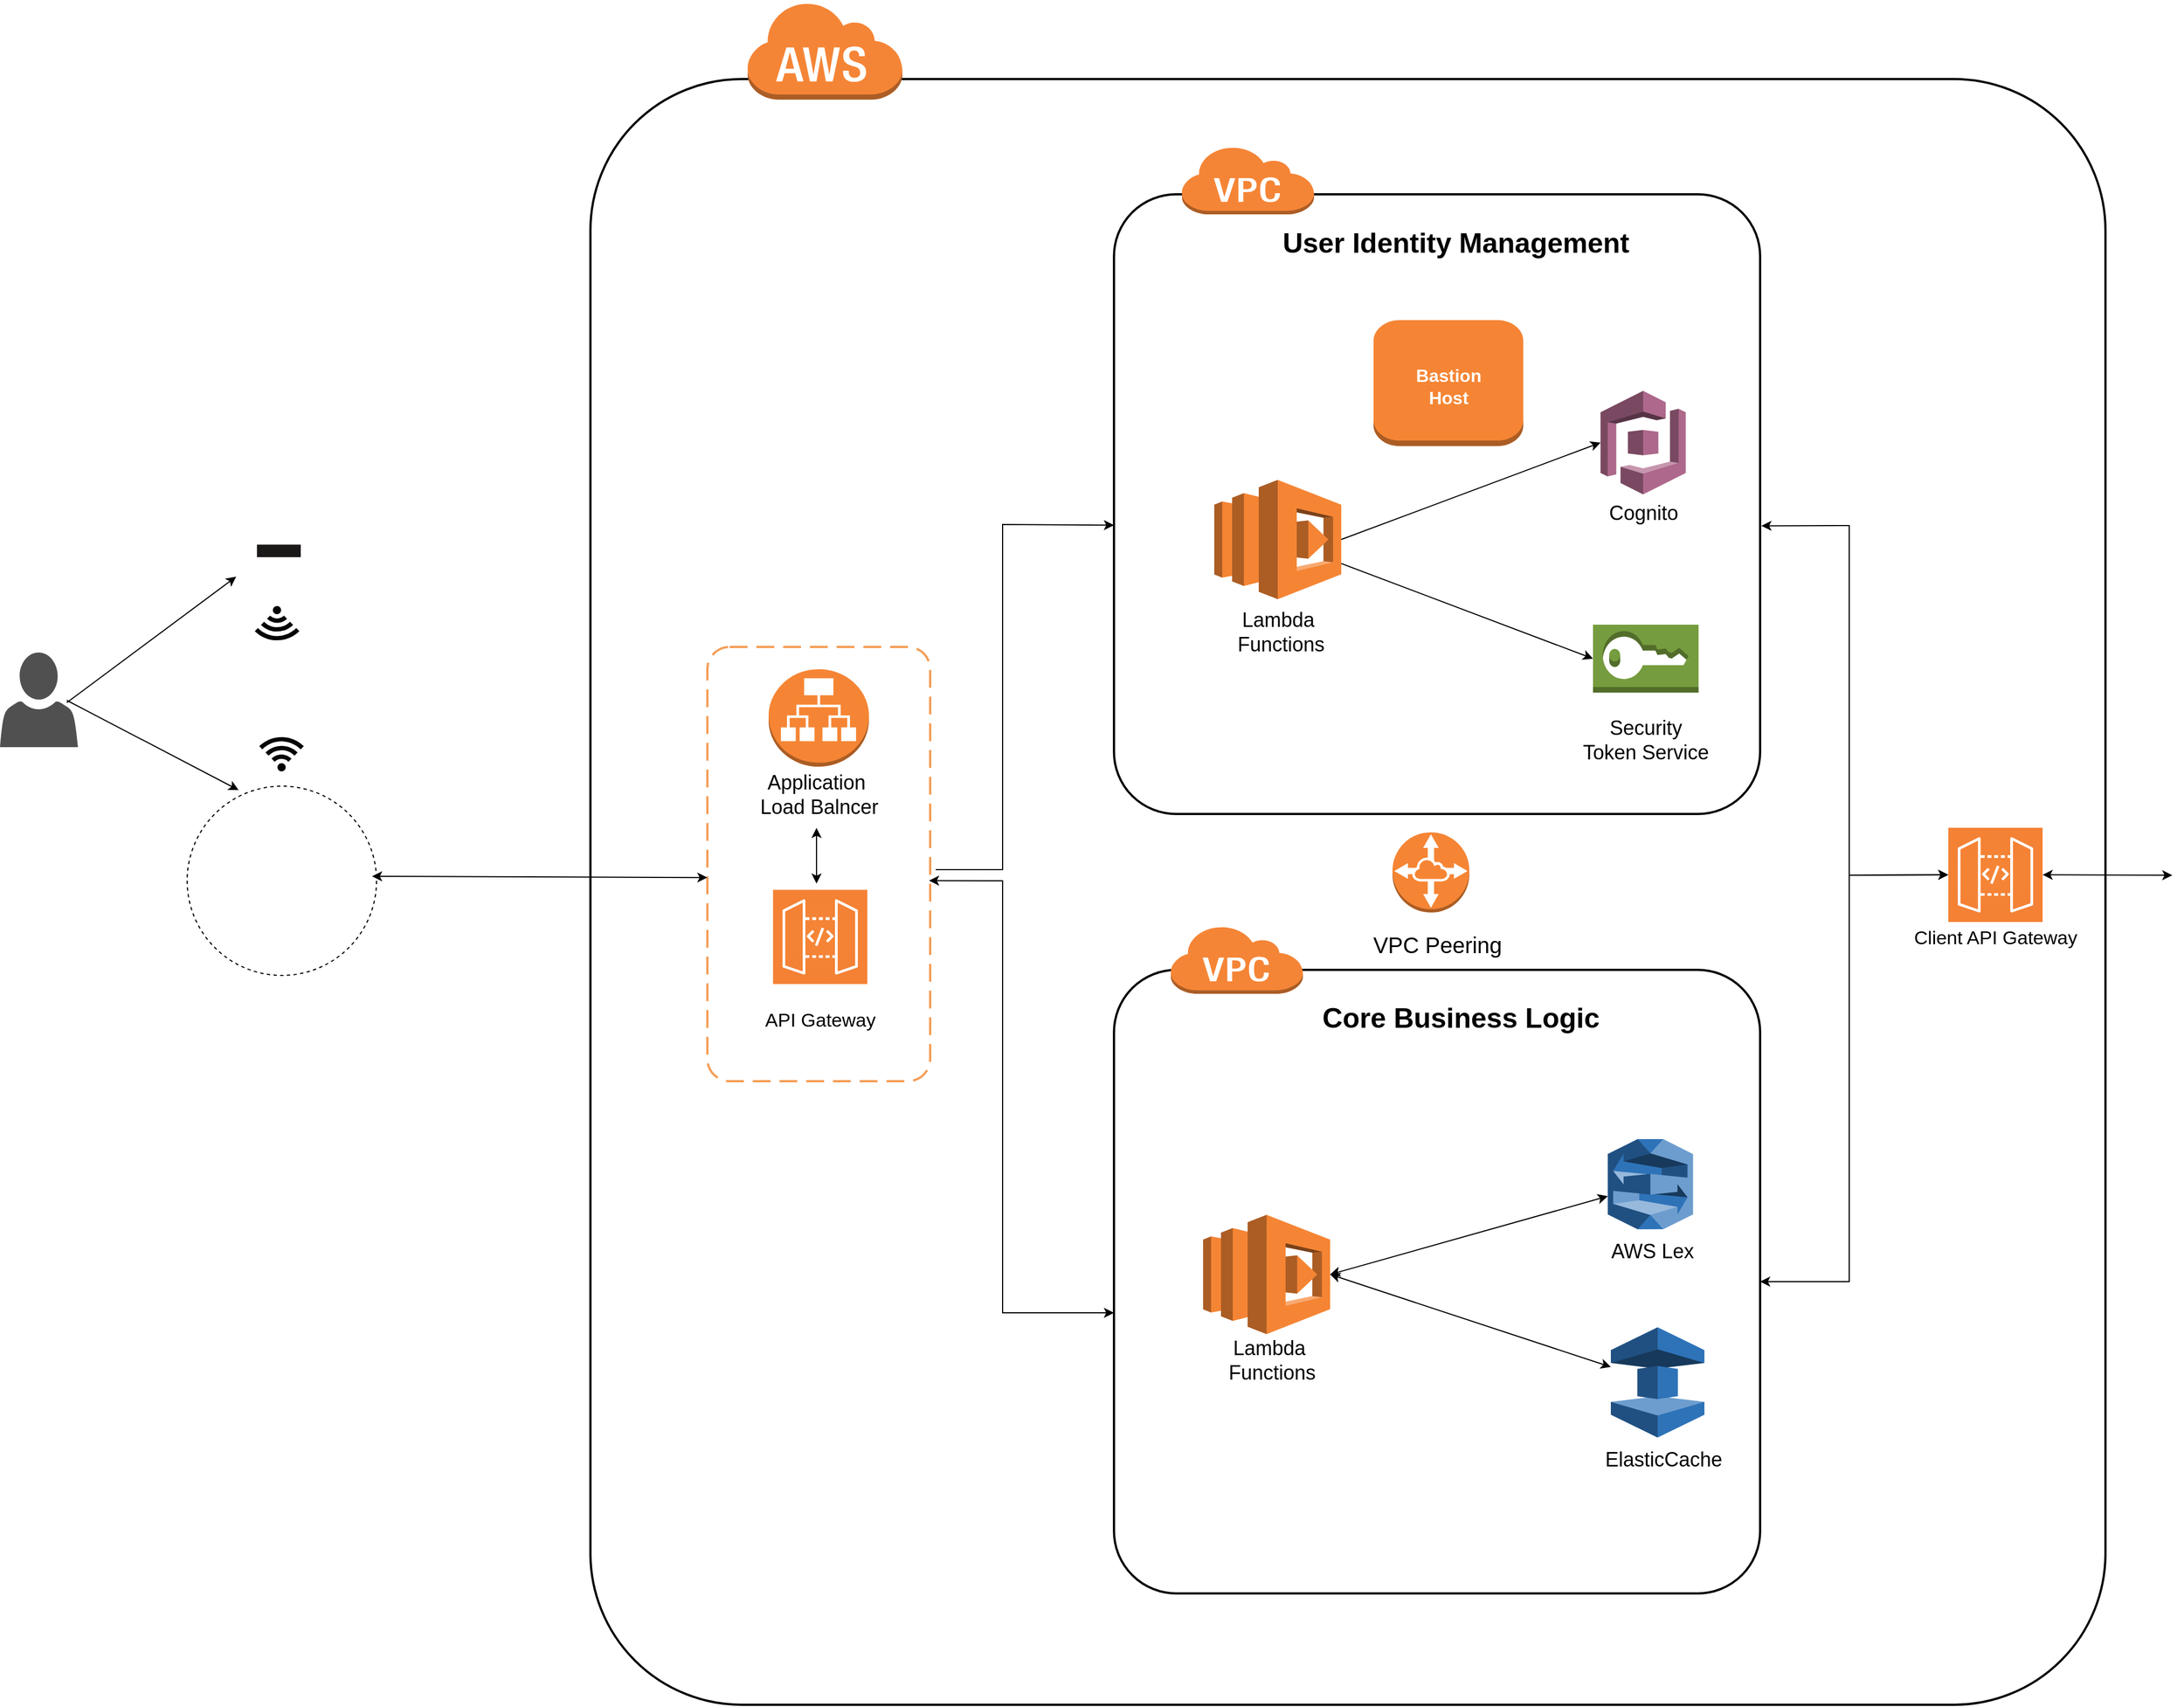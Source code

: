 <mxfile version="21.0.2" type="github">
  <diagram name="Page-1" id="oHGN7J-0XXW0CqSuOGDH">
    <mxGraphModel dx="4467" dy="3101" grid="1" gridSize="10" guides="1" tooltips="1" connect="1" arrows="1" fold="1" page="1" pageScale="1" pageWidth="827" pageHeight="1169" math="0" shadow="0">
      <root>
        <mxCell id="0" />
        <mxCell id="1" parent="0" />
        <mxCell id="KYSWxHfdA6B5Yg-FgnPo-35" value="" style="rounded=1;arcSize=10;dashed=0;fillColor=none;gradientColor=none;strokeWidth=2;fontColor=#ffffff;" vertex="1" parent="1">
          <mxGeometry x="470" y="-750" width="1360" height="1460" as="geometry" />
        </mxCell>
        <mxCell id="KYSWxHfdA6B5Yg-FgnPo-119" value="" style="group" vertex="1" connectable="0" parent="1">
          <mxGeometry x="940" y="-690" width="580" height="600" as="geometry" />
        </mxCell>
        <mxCell id="KYSWxHfdA6B5Yg-FgnPo-60" value="" style="rounded=1;arcSize=10;dashed=0;fillColor=none;gradientColor=none;strokeWidth=2;" vertex="1" parent="KYSWxHfdA6B5Yg-FgnPo-119">
          <mxGeometry y="43.481" width="580" height="556.519" as="geometry" />
        </mxCell>
        <mxCell id="KYSWxHfdA6B5Yg-FgnPo-67" value="&lt;font style=&quot;font-size: 25px;&quot;&gt;User Identity Management&amp;nbsp;&lt;/font&gt;" style="text;html=1;align=center;verticalAlign=middle;resizable=0;points=[];autosize=1;strokeColor=none;fillColor=none;rotation=0;fontStyle=1" vertex="1" parent="KYSWxHfdA6B5Yg-FgnPo-119">
          <mxGeometry x="140.0" y="65.996" width="340" height="40" as="geometry" />
        </mxCell>
        <mxCell id="KYSWxHfdA6B5Yg-FgnPo-93" value="" style="group" vertex="1" connectable="0" parent="KYSWxHfdA6B5Yg-FgnPo-119">
          <mxGeometry x="233" y="156.524" width="134.38" height="113.043" as="geometry" />
        </mxCell>
        <mxCell id="KYSWxHfdA6B5Yg-FgnPo-94" value="" style="group" vertex="1" connectable="0" parent="KYSWxHfdA6B5Yg-FgnPo-93">
          <mxGeometry width="134.38" height="113.043" as="geometry" />
        </mxCell>
        <mxCell id="KYSWxHfdA6B5Yg-FgnPo-91" value="rerrer" style="outlineConnect=0;dashed=0;verticalLabelPosition=bottom;verticalAlign=top;align=center;shape=mxgraph.aws3.instance;fillColor=#F58534;gradientColor=none;fontStyle=1;fontColor=none;noLabel=1;" vertex="1" parent="KYSWxHfdA6B5Yg-FgnPo-94">
          <mxGeometry width="134.38" height="113.043" as="geometry" />
        </mxCell>
        <mxCell id="KYSWxHfdA6B5Yg-FgnPo-92" value="Bastion&lt;br style=&quot;font-size: 16px;&quot;&gt;Host" style="text;html=1;align=center;verticalAlign=middle;resizable=0;points=[];autosize=1;strokeColor=none;fillColor=none;fontStyle=1;fontColor=#ffffff;fontSize=16;" vertex="1" parent="KYSWxHfdA6B5Yg-FgnPo-94">
          <mxGeometry x="27.19" y="34.782" width="80" height="50" as="geometry" />
        </mxCell>
        <mxCell id="KYSWxHfdA6B5Yg-FgnPo-61" value="" style="dashed=0;html=1;shape=mxgraph.aws3.virtual_private_cloud;fillColor=#F58536;gradientColor=none;dashed=0;" vertex="1" parent="KYSWxHfdA6B5Yg-FgnPo-119">
          <mxGeometry x="60" width="119.6" height="61.557" as="geometry" />
        </mxCell>
        <mxCell id="KYSWxHfdA6B5Yg-FgnPo-65" value="" style="outlineConnect=0;dashed=0;verticalLabelPosition=bottom;verticalAlign=top;align=center;html=1;shape=mxgraph.aws3.lambda;fillColor=#F58534;gradientColor=none;" vertex="1" parent="KYSWxHfdA6B5Yg-FgnPo-119">
          <mxGeometry x="90" y="299.997" width="114" height="107.067" as="geometry" />
        </mxCell>
        <mxCell id="KYSWxHfdA6B5Yg-FgnPo-66" value="&lt;span style=&quot;font-size: 18px;&quot;&gt;Lambda&lt;br&gt;&amp;nbsp;Functions&lt;/span&gt;" style="text;html=1;align=center;verticalAlign=middle;resizable=0;points=[];autosize=1;strokeColor=none;fillColor=none;" vertex="1" parent="KYSWxHfdA6B5Yg-FgnPo-119">
          <mxGeometry x="92" y="407.06" width="110" height="60" as="geometry" />
        </mxCell>
        <mxCell id="KYSWxHfdA6B5Yg-FgnPo-73" value="" style="outlineConnect=0;dashed=0;verticalLabelPosition=bottom;verticalAlign=top;align=center;html=1;shape=mxgraph.aws3.sts;fillColor=#759C3E;gradientColor=none;" vertex="1" parent="KYSWxHfdA6B5Yg-FgnPo-119">
          <mxGeometry x="430" y="430" width="94.75" height="61" as="geometry" />
        </mxCell>
        <mxCell id="KYSWxHfdA6B5Yg-FgnPo-76" value="&lt;span style=&quot;font-size: 18px;&quot;&gt;Security&lt;br&gt;Token Service&lt;br&gt;&lt;/span&gt;" style="text;html=1;align=center;verticalAlign=middle;resizable=0;points=[];autosize=1;strokeColor=none;fillColor=none;" vertex="1" parent="KYSWxHfdA6B5Yg-FgnPo-119">
          <mxGeometry x="407.38" y="503.94" width="140" height="60" as="geometry" />
        </mxCell>
        <mxCell id="KYSWxHfdA6B5Yg-FgnPo-75" value="" style="endArrow=classic;html=1;rounded=0;entryX=0;entryY=0.5;entryDx=0;entryDy=0;entryPerimeter=0;" edge="1" parent="KYSWxHfdA6B5Yg-FgnPo-119" source="KYSWxHfdA6B5Yg-FgnPo-65" target="KYSWxHfdA6B5Yg-FgnPo-73">
          <mxGeometry width="50" height="50" relative="1" as="geometry">
            <mxPoint x="330" y="315" as="sourcePoint" />
            <mxPoint x="660" y="157" as="targetPoint" />
          </mxGeometry>
        </mxCell>
        <mxCell id="KYSWxHfdA6B5Yg-FgnPo-70" value="" style="outlineConnect=0;dashed=0;verticalLabelPosition=bottom;verticalAlign=top;align=center;html=1;shape=mxgraph.aws3.cognito;fillColor=#AD688B;gradientColor=none;" vertex="1" parent="KYSWxHfdA6B5Yg-FgnPo-119">
          <mxGeometry x="436.75" y="220" width="76.5" height="93" as="geometry" />
        </mxCell>
        <mxCell id="KYSWxHfdA6B5Yg-FgnPo-71" value="&lt;span style=&quot;font-size: 18px;&quot;&gt;Cognito&lt;/span&gt;" style="text;html=1;align=center;verticalAlign=middle;resizable=0;points=[];autosize=1;strokeColor=none;fillColor=none;" vertex="1" parent="KYSWxHfdA6B5Yg-FgnPo-119">
          <mxGeometry x="430" y="310" width="90" height="40" as="geometry" />
        </mxCell>
        <mxCell id="KYSWxHfdA6B5Yg-FgnPo-69" value="" style="endArrow=classic;html=1;rounded=0;entryX=0;entryY=0.5;entryDx=0;entryDy=0;entryPerimeter=0;exitX=1;exitY=0.5;exitDx=0;exitDy=0;exitPerimeter=0;" edge="1" parent="KYSWxHfdA6B5Yg-FgnPo-119" source="KYSWxHfdA6B5Yg-FgnPo-65" target="KYSWxHfdA6B5Yg-FgnPo-70">
          <mxGeometry width="50" height="50" relative="1" as="geometry">
            <mxPoint x="320" y="305" as="sourcePoint" />
            <mxPoint x="716" y="126" as="targetPoint" />
          </mxGeometry>
        </mxCell>
        <mxCell id="KYSWxHfdA6B5Yg-FgnPo-47" value="" style="rounded=1;arcSize=10;dashed=1;strokeColor=#F59D56;fillColor=none;gradientColor=none;dashPattern=8 4;strokeWidth=2;" vertex="1" parent="1">
          <mxGeometry x="575" y="-240" width="200" height="390" as="geometry" />
        </mxCell>
        <mxCell id="KYSWxHfdA6B5Yg-FgnPo-36" value="" style="dashed=0;html=1;shape=mxgraph.aws3.cloud;fillColor=#F58536;gradientColor=none;dashed=0;" vertex="1" parent="1">
          <mxGeometry x="610" y="-820" width="140" height="88.55" as="geometry" />
        </mxCell>
        <mxCell id="KYSWxHfdA6B5Yg-FgnPo-43" value="" style="group" vertex="1" connectable="0" parent="1">
          <mxGeometry x="615" y="-44.25" width="122.5" height="180" as="geometry" />
        </mxCell>
        <mxCell id="KYSWxHfdA6B5Yg-FgnPo-41" value="&lt;font style=&quot;font-size: 17px;&quot;&gt;API Gateway&lt;/font&gt;" style="text;html=1;align=center;verticalAlign=middle;resizable=0;points=[];autosize=1;strokeColor=none;fillColor=none;" vertex="1" parent="KYSWxHfdA6B5Yg-FgnPo-43">
          <mxGeometry x="1.255" y="125.0" width="120" height="30" as="geometry" />
        </mxCell>
        <mxCell id="KYSWxHfdA6B5Yg-FgnPo-45" value="" style="sketch=0;points=[[0,0,0],[0.25,0,0],[0.5,0,0],[0.75,0,0],[1,0,0],[0,1,0],[0.25,1,0],[0.5,1,0],[0.75,1,0],[1,1,0],[0,0.25,0],[0,0.5,0],[0,0.75,0],[1,0.25,0],[1,0.5,0],[1,0.75,0]];outlineConnect=0;fontColor=#232F3E;gradientColor=#f48134;gradientDirection=radial;fillColor=#f58536;strokeColor=#ffffff;dashed=0;verticalLabelPosition=bottom;verticalAlign=top;align=center;html=1;fontSize=12;fontStyle=0;aspect=fixed;shape=mxgraph.aws4.resourceIcon;resIcon=mxgraph.aws4.api_gateway;" vertex="1" parent="KYSWxHfdA6B5Yg-FgnPo-43">
          <mxGeometry x="18.932" y="22.32" width="84.635" height="84.635" as="geometry" />
        </mxCell>
        <mxCell id="KYSWxHfdA6B5Yg-FgnPo-46" value="" style="outlineConnect=0;dashed=0;verticalLabelPosition=bottom;verticalAlign=top;align=center;html=1;shape=mxgraph.aws3.application_load_balancer;fillColor=#F58534;gradientColor=none;" vertex="1" parent="1">
          <mxGeometry x="630" y="-220" width="90" height="87.5" as="geometry" />
        </mxCell>
        <mxCell id="KYSWxHfdA6B5Yg-FgnPo-48" value="&lt;font style=&quot;font-size: 18px;&quot;&gt;Application&amp;nbsp;&lt;br&gt;Load Balncer&lt;/font&gt;" style="text;html=1;align=center;verticalAlign=middle;resizable=0;points=[];autosize=1;strokeColor=none;fillColor=none;" vertex="1" parent="1">
          <mxGeometry x="610" y="-137.5" width="130" height="60" as="geometry" />
        </mxCell>
        <mxCell id="KYSWxHfdA6B5Yg-FgnPo-15" value="" style="group" vertex="1" connectable="0" parent="1">
          <mxGeometry x="152" y="-360" width="77.44" height="90" as="geometry" />
        </mxCell>
        <mxCell id="KYSWxHfdA6B5Yg-FgnPo-12" value="" style="shape=image;verticalLabelPosition=bottom;labelBackgroundColor=default;verticalAlign=top;aspect=fixed;imageAspect=0;image=https://www.nicorette.de/sites/nicorette_de/files/nic293_logo_neu_weiss_0.png;imageBackground=#1b1818;fillStyle=solid;" vertex="1" parent="KYSWxHfdA6B5Yg-FgnPo-15">
          <mxGeometry x="18.658" y="28.125" width="39.304" height="11.262" as="geometry" />
        </mxCell>
        <mxCell id="KYSWxHfdA6B5Yg-FgnPo-14" value="" style="shape=image;html=1;verticalAlign=top;verticalLabelPosition=bottom;labelBackgroundColor=#ffffff;imageAspect=0;aspect=fixed;image=https://cdn4.iconfinder.com/data/icons/essentials-71/24/038_-_Mobile-128.png" vertex="1" parent="KYSWxHfdA6B5Yg-FgnPo-15">
          <mxGeometry width="75.87" height="75.87" as="geometry" />
        </mxCell>
        <mxCell id="KYSWxHfdA6B5Yg-FgnPo-16" value="" style="group" vertex="1" connectable="0" parent="1">
          <mxGeometry x="120" y="-79.0" width="170" height="146" as="geometry" />
        </mxCell>
        <mxCell id="KYSWxHfdA6B5Yg-FgnPo-6" value="" style="group" vertex="1" connectable="0" parent="KYSWxHfdA6B5Yg-FgnPo-16">
          <mxGeometry width="170" height="146" as="geometry" />
        </mxCell>
        <mxCell id="KYSWxHfdA6B5Yg-FgnPo-2" value="" style="shape=image;html=1;verticalAlign=top;verticalLabelPosition=bottom;labelBackgroundColor=#ffffff;imageAspect=0;aspect=fixed;image=https://cdn4.iconfinder.com/data/icons/essential-app-1/16/mobile-phone-smart-screen-128.png" vertex="1" parent="KYSWxHfdA6B5Yg-FgnPo-6">
          <mxGeometry width="60" height="60" as="geometry" />
        </mxCell>
        <mxCell id="KYSWxHfdA6B5Yg-FgnPo-1" value="" style="shape=image;html=1;verticalAlign=top;verticalLabelPosition=bottom;labelBackgroundColor=#ffffff;imageAspect=0;aspect=fixed;image=https://cdn0.iconfinder.com/data/icons/logos-brands/24/logo_brand_brands_logos_apple_ios-128.png" vertex="1" parent="KYSWxHfdA6B5Yg-FgnPo-6">
          <mxGeometry x="21.562" y="17.609" width="17.812" height="17.812" as="geometry" />
        </mxCell>
        <mxCell id="KYSWxHfdA6B5Yg-FgnPo-21" value="" style="ellipse;whiteSpace=wrap;html=1;aspect=fixed;dashed=1;fillColor=none;" vertex="1" parent="KYSWxHfdA6B5Yg-FgnPo-6">
          <mxGeometry x="-12" y="-36.0" width="170" height="170" as="geometry" />
        </mxCell>
        <mxCell id="KYSWxHfdA6B5Yg-FgnPo-23" value="" style="shape=image;html=1;verticalAlign=top;verticalLabelPosition=bottom;labelBackgroundColor=#ffffff;imageAspect=0;aspect=fixed;image=https://cdn0.iconfinder.com/data/icons/analytic-investment-and-balanced-scorecard/512/162_watch_smart_watch_time_phone_android-128.png" vertex="1" parent="KYSWxHfdA6B5Yg-FgnPo-6">
          <mxGeometry x="47" y="68" width="56" height="56" as="geometry" />
        </mxCell>
        <mxCell id="KYSWxHfdA6B5Yg-FgnPo-42" value="" style="endArrow=classic;startArrow=classic;html=1;rounded=0;entryX=0;entryY=0.531;entryDx=0;entryDy=0;entryPerimeter=0;" edge="1" parent="KYSWxHfdA6B5Yg-FgnPo-6" target="KYSWxHfdA6B5Yg-FgnPo-47">
          <mxGeometry width="50" height="50" relative="1" as="geometry">
            <mxPoint x="154" y="45.0" as="sourcePoint" />
            <mxPoint x="417.6" y="44.81" as="targetPoint" />
          </mxGeometry>
        </mxCell>
        <mxCell id="KYSWxHfdA6B5Yg-FgnPo-8" value="" style="group" vertex="1" connectable="0" parent="KYSWxHfdA6B5Yg-FgnPo-16">
          <mxGeometry x="90.001" y="2.47" width="57.528" height="57.528" as="geometry" />
        </mxCell>
        <mxCell id="KYSWxHfdA6B5Yg-FgnPo-5" value="" style="shape=image;html=1;verticalAlign=top;verticalLabelPosition=bottom;labelBackgroundColor=#ffffff;imageAspect=0;aspect=fixed;image=https://cdn4.iconfinder.com/data/icons/essential-app-1/16/mobile-phone-smart-screen-128.png" vertex="1" parent="KYSWxHfdA6B5Yg-FgnPo-8">
          <mxGeometry width="57.528" height="57.528" as="geometry" />
        </mxCell>
        <mxCell id="KYSWxHfdA6B5Yg-FgnPo-4" value="" style="shape=image;html=1;verticalAlign=top;verticalLabelPosition=bottom;labelBackgroundColor=#ffffff;imageAspect=0;aspect=fixed;image=https://cdn1.iconfinder.com/data/icons/logo-s-icon-pack-collection/512/android-128.png" vertex="1" parent="KYSWxHfdA6B5Yg-FgnPo-8">
          <mxGeometry x="21.016" y="22.125" width="16.108" height="16.108" as="geometry" />
        </mxCell>
        <mxCell id="KYSWxHfdA6B5Yg-FgnPo-25" value="" style="sketch=0;aspect=fixed;pointerEvents=1;shadow=0;dashed=0;html=1;strokeColor=none;labelPosition=center;verticalLabelPosition=bottom;verticalAlign=top;align=center;fillColor=#050505;shape=mxgraph.mscae.enterprise.wireless_connection;rotation=-90;" vertex="1" parent="1">
          <mxGeometry x="175.92" y="-165" width="33.6" height="40" as="geometry" />
        </mxCell>
        <mxCell id="KYSWxHfdA6B5Yg-FgnPo-26" value="" style="sketch=0;aspect=fixed;pointerEvents=1;shadow=0;dashed=0;html=1;strokeColor=none;labelPosition=center;verticalLabelPosition=bottom;verticalAlign=top;align=center;fillColor=#050505;shape=mxgraph.mscae.enterprise.wireless_connection;rotation=90;" vertex="1" parent="1">
          <mxGeometry x="171.92" y="-280" width="33.6" height="40" as="geometry" />
        </mxCell>
        <mxCell id="KYSWxHfdA6B5Yg-FgnPo-29" value="" style="shape=image;verticalLabelPosition=bottom;labelBackgroundColor=default;verticalAlign=top;aspect=fixed;imageAspect=0;image=https://eshop.sectron.cz//UserFiles/Image/1585041328ble-01.jpg;" vertex="1" parent="1">
          <mxGeometry x="156.72" y="-235" width="70" height="70" as="geometry" />
        </mxCell>
        <mxCell id="KYSWxHfdA6B5Yg-FgnPo-44" value="" style="shape=image;verticalLabelPosition=bottom;labelBackgroundColor=default;verticalAlign=top;aspect=fixed;imageAspect=0;image=https://cdn-icons-png.flaticon.com/512/1652/1652335.png;" vertex="1" parent="1">
          <mxGeometry x="344" y="-117" width="91" height="91" as="geometry" />
        </mxCell>
        <mxCell id="KYSWxHfdA6B5Yg-FgnPo-55" value="" style="endArrow=classic;startArrow=classic;html=1;rounded=0;" edge="1" parent="1">
          <mxGeometry width="50" height="50" relative="1" as="geometry">
            <mxPoint x="672.96" y="-27.5" as="sourcePoint" />
            <mxPoint x="672.96" y="-77.5" as="targetPoint" />
          </mxGeometry>
        </mxCell>
        <mxCell id="KYSWxHfdA6B5Yg-FgnPo-62" value="" style="group;dashed=1;strokeColor=none;" vertex="1" connectable="0" parent="1">
          <mxGeometry x="970" y="-580" width="846.255" height="1190" as="geometry" />
        </mxCell>
        <mxCell id="KYSWxHfdA6B5Yg-FgnPo-103" value="" style="rounded=1;arcSize=10;dashed=0;fillColor=none;gradientColor=none;strokeWidth=2;" vertex="1" parent="KYSWxHfdA6B5Yg-FgnPo-62">
          <mxGeometry x="-30" y="630" width="580" height="560" as="geometry" />
        </mxCell>
        <mxCell id="KYSWxHfdA6B5Yg-FgnPo-109" value="&lt;font style=&quot;font-size: 25px;&quot;&gt;Core Business Logic&lt;br&gt;&lt;/font&gt;" style="text;html=1;align=center;verticalAlign=middle;resizable=0;points=[];autosize=1;strokeColor=none;fillColor=none;rotation=0;fontStyle=1" vertex="1" parent="KYSWxHfdA6B5Yg-FgnPo-62">
          <mxGeometry x="146" y="651.557" width="270" height="40" as="geometry" />
        </mxCell>
        <mxCell id="KYSWxHfdA6B5Yg-FgnPo-81" value="" style="outlineConnect=0;dashed=0;verticalLabelPosition=bottom;verticalAlign=top;align=center;html=1;shape=mxgraph.aws3.lex;fillColor=#2E73B8;gradientColor=none;" vertex="1" parent="KYSWxHfdA6B5Yg-FgnPo-62">
          <mxGeometry x="413.25" y="782.03" width="76.5" height="81" as="geometry" />
        </mxCell>
        <mxCell id="KYSWxHfdA6B5Yg-FgnPo-83" value="&lt;span style=&quot;font-size: 18px;&quot;&gt;AWS Lex&lt;/span&gt;" style="text;html=1;align=center;verticalAlign=middle;resizable=0;points=[];autosize=1;strokeColor=none;fillColor=none;" vertex="1" parent="KYSWxHfdA6B5Yg-FgnPo-62">
          <mxGeometry x="403.25" y="863.03" width="100" height="40" as="geometry" />
        </mxCell>
        <mxCell id="KYSWxHfdA6B5Yg-FgnPo-84" value="" style="outlineConnect=0;dashed=0;verticalLabelPosition=bottom;verticalAlign=top;align=center;html=1;shape=mxgraph.aws3.lambda;fillColor=#F58534;gradientColor=none;" vertex="1" parent="KYSWxHfdA6B5Yg-FgnPo-62">
          <mxGeometry x="50.0" y="849.997" width="114" height="107.067" as="geometry" />
        </mxCell>
        <mxCell id="KYSWxHfdA6B5Yg-FgnPo-85" value="&lt;span style=&quot;font-size: 18px;&quot;&gt;Lambda&lt;br&gt;&amp;nbsp;Functions&lt;/span&gt;" style="text;html=1;align=center;verticalAlign=middle;resizable=0;points=[];autosize=1;strokeColor=none;fillColor=none;" vertex="1" parent="KYSWxHfdA6B5Yg-FgnPo-62">
          <mxGeometry x="54.0" y="951" width="110" height="60" as="geometry" />
        </mxCell>
        <mxCell id="KYSWxHfdA6B5Yg-FgnPo-86" value="" style="endArrow=classic;startArrow=classic;html=1;rounded=0;entryX=1;entryY=0.5;entryDx=0;entryDy=0;entryPerimeter=0;" edge="1" parent="KYSWxHfdA6B5Yg-FgnPo-62" source="KYSWxHfdA6B5Yg-FgnPo-81" target="KYSWxHfdA6B5Yg-FgnPo-84">
          <mxGeometry width="50" height="50" relative="1" as="geometry">
            <mxPoint x="410" y="830" as="sourcePoint" />
            <mxPoint x="327.31" y="853.03" as="targetPoint" />
          </mxGeometry>
        </mxCell>
        <mxCell id="KYSWxHfdA6B5Yg-FgnPo-110" value="" style="outlineConnect=0;dashed=0;verticalLabelPosition=bottom;verticalAlign=top;align=center;html=1;shape=mxgraph.aws3.vpc_peering;fillColor=#F58534;gradientColor=none;" vertex="1" parent="KYSWxHfdA6B5Yg-FgnPo-62">
          <mxGeometry x="220" y="506.51" width="69" height="72" as="geometry" />
        </mxCell>
        <mxCell id="KYSWxHfdA6B5Yg-FgnPo-111" value="&lt;font style=&quot;font-size: 20px;&quot;&gt;VPC Peering&lt;/font&gt;" style="text;html=1;align=center;verticalAlign=middle;resizable=0;points=[];autosize=1;strokeColor=none;fillColor=none;" vertex="1" parent="KYSWxHfdA6B5Yg-FgnPo-62">
          <mxGeometry x="190" y="586.51" width="140" height="40" as="geometry" />
        </mxCell>
        <mxCell id="KYSWxHfdA6B5Yg-FgnPo-121" value="" style="dashed=0;html=1;shape=mxgraph.aws3.virtual_private_cloud;fillColor=#F58536;gradientColor=none;dashed=0;" vertex="1" parent="KYSWxHfdA6B5Yg-FgnPo-62">
          <mxGeometry x="20" y="590" width="119.6" height="61.557" as="geometry" />
        </mxCell>
        <mxCell id="KYSWxHfdA6B5Yg-FgnPo-122" value="" style="outlineConnect=0;dashed=0;verticalLabelPosition=bottom;verticalAlign=top;align=center;html=1;shape=mxgraph.aws3.elasticache;fillColor=#2E73B8;gradientColor=none;" vertex="1" parent="KYSWxHfdA6B5Yg-FgnPo-62">
          <mxGeometry x="416" y="951" width="84" height="99" as="geometry" />
        </mxCell>
        <mxCell id="KYSWxHfdA6B5Yg-FgnPo-123" value="&lt;span style=&quot;font-size: 18px;&quot;&gt;ElasticCache&lt;/span&gt;" style="text;html=1;align=center;verticalAlign=middle;resizable=0;points=[];autosize=1;strokeColor=none;fillColor=none;" vertex="1" parent="KYSWxHfdA6B5Yg-FgnPo-62">
          <mxGeometry x="398.25" y="1050" width="130" height="40" as="geometry" />
        </mxCell>
        <mxCell id="KYSWxHfdA6B5Yg-FgnPo-124" value="" style="endArrow=classic;startArrow=classic;html=1;rounded=0;entryX=1;entryY=0.5;entryDx=0;entryDy=0;entryPerimeter=0;" edge="1" parent="KYSWxHfdA6B5Yg-FgnPo-62" source="KYSWxHfdA6B5Yg-FgnPo-122" target="KYSWxHfdA6B5Yg-FgnPo-84">
          <mxGeometry width="50" height="50" relative="1" as="geometry">
            <mxPoint x="423" y="843" as="sourcePoint" />
            <mxPoint x="174" y="914" as="targetPoint" />
          </mxGeometry>
        </mxCell>
        <mxCell id="KYSWxHfdA6B5Yg-FgnPo-126" value="" style="group" vertex="1" connectable="0" parent="KYSWxHfdA6B5Yg-FgnPo-62">
          <mxGeometry x="700" y="480" width="146.255" height="180" as="geometry" />
        </mxCell>
        <mxCell id="KYSWxHfdA6B5Yg-FgnPo-127" value="&lt;font style=&quot;font-size: 17px;&quot;&gt;Client API Gateway&lt;/font&gt;" style="text;html=1;align=center;verticalAlign=middle;resizable=0;points=[];autosize=1;strokeColor=none;fillColor=none;" vertex="1" parent="KYSWxHfdA6B5Yg-FgnPo-126">
          <mxGeometry x="-23.745" y="106.96" width="170" height="30" as="geometry" />
        </mxCell>
        <mxCell id="KYSWxHfdA6B5Yg-FgnPo-128" value="" style="sketch=0;points=[[0,0,0],[0.25,0,0],[0.5,0,0],[0.75,0,0],[1,0,0],[0,1,0],[0.25,1,0],[0.5,1,0],[0.75,1,0],[1,1,0],[0,0.25,0],[0,0.5,0],[0,0.75,0],[1,0.25,0],[1,0.5,0],[1,0.75,0]];outlineConnect=0;fontColor=#232F3E;gradientColor=#f48134;gradientDirection=radial;fillColor=#f58536;strokeColor=#ffffff;dashed=0;verticalLabelPosition=bottom;verticalAlign=top;align=center;html=1;fontSize=12;fontStyle=0;aspect=fixed;shape=mxgraph.aws4.resourceIcon;resIcon=mxgraph.aws4.api_gateway;" vertex="1" parent="KYSWxHfdA6B5Yg-FgnPo-126">
          <mxGeometry x="18.932" y="22.32" width="84.635" height="84.635" as="geometry" />
        </mxCell>
        <mxCell id="KYSWxHfdA6B5Yg-FgnPo-134" value="" style="endArrow=classic;startArrow=classic;html=1;rounded=0;exitX=0;exitY=0.5;exitDx=0;exitDy=0;exitPerimeter=0;entryX=1;entryY=0.5;entryDx=0;entryDy=0;" edge="1" parent="KYSWxHfdA6B5Yg-FgnPo-62" source="KYSWxHfdA6B5Yg-FgnPo-128" target="KYSWxHfdA6B5Yg-FgnPo-103">
          <mxGeometry width="50" height="50" relative="1" as="geometry">
            <mxPoint x="590" y="746.53" as="sourcePoint" />
            <mxPoint x="758" y="1060.53" as="targetPoint" />
            <Array as="points">
              <mxPoint x="630" y="545" />
              <mxPoint x="630" y="740" />
              <mxPoint x="630" y="910" />
            </Array>
          </mxGeometry>
        </mxCell>
        <mxCell id="KYSWxHfdA6B5Yg-FgnPo-64" value="" style="endArrow=classic;html=1;rounded=0;startArrow=none;entryX=0;entryY=0.534;entryDx=0;entryDy=0;entryPerimeter=0;" edge="1" parent="1" target="KYSWxHfdA6B5Yg-FgnPo-60">
          <mxGeometry width="50" height="50" relative="1" as="geometry">
            <mxPoint x="780" y="-40" as="sourcePoint" />
            <mxPoint x="940" y="-560" as="targetPoint" />
            <Array as="points">
              <mxPoint x="840" y="-40" />
              <mxPoint x="840" y="-350" />
            </Array>
          </mxGeometry>
        </mxCell>
        <mxCell id="KYSWxHfdA6B5Yg-FgnPo-77" value="" style="sketch=0;pointerEvents=1;shadow=0;dashed=0;html=1;strokeColor=none;fillColor=#505050;labelPosition=center;verticalLabelPosition=bottom;verticalAlign=top;outlineConnect=0;align=center;shape=mxgraph.office.users.user;" vertex="1" parent="1">
          <mxGeometry x="-60" y="-235" width="70" height="85" as="geometry" />
        </mxCell>
        <mxCell id="KYSWxHfdA6B5Yg-FgnPo-78" value="" style="endArrow=classic;html=1;rounded=0;entryX=0;entryY=0.75;entryDx=0;entryDy=0;" edge="1" parent="1" target="KYSWxHfdA6B5Yg-FgnPo-14">
          <mxGeometry width="50" height="50" relative="1" as="geometry">
            <mxPoint y="-190" as="sourcePoint" />
            <mxPoint x="50" y="-240" as="targetPoint" />
          </mxGeometry>
        </mxCell>
        <mxCell id="KYSWxHfdA6B5Yg-FgnPo-79" value="" style="endArrow=classic;html=1;rounded=0;entryX=0.272;entryY=0.021;entryDx=0;entryDy=0;entryPerimeter=0;" edge="1" parent="1" target="KYSWxHfdA6B5Yg-FgnPo-21">
          <mxGeometry width="50" height="50" relative="1" as="geometry">
            <mxPoint y="-192" as="sourcePoint" />
            <mxPoint x="162" y="-293" as="targetPoint" />
          </mxGeometry>
        </mxCell>
        <mxCell id="KYSWxHfdA6B5Yg-FgnPo-112" value="" style="endArrow=classic;startArrow=classic;html=1;rounded=0;entryX=0;entryY=0.55;entryDx=0;entryDy=0;entryPerimeter=0;exitX=0.995;exitY=0.538;exitDx=0;exitDy=0;exitPerimeter=0;" edge="1" parent="1" source="KYSWxHfdA6B5Yg-FgnPo-47" target="KYSWxHfdA6B5Yg-FgnPo-103">
          <mxGeometry width="50" height="50" relative="1" as="geometry">
            <mxPoint x="780" y="-30" as="sourcePoint" />
            <mxPoint x="960" y="190" as="targetPoint" />
            <Array as="points">
              <mxPoint x="840" y="-30" />
              <mxPoint x="840" y="358" />
            </Array>
          </mxGeometry>
        </mxCell>
        <mxCell id="KYSWxHfdA6B5Yg-FgnPo-133" value="" style="endArrow=classic;startArrow=classic;html=1;rounded=0;exitX=1.002;exitY=0.535;exitDx=0;exitDy=0;exitPerimeter=0;entryX=0;entryY=0.5;entryDx=0;entryDy=0;entryPerimeter=0;" edge="1" parent="1" source="KYSWxHfdA6B5Yg-FgnPo-60" target="KYSWxHfdA6B5Yg-FgnPo-128">
          <mxGeometry width="50" height="50" relative="1" as="geometry">
            <mxPoint x="1520" y="-340" as="sourcePoint" />
            <mxPoint x="1570" y="-390" as="targetPoint" />
            <Array as="points">
              <mxPoint x="1600" y="-349" />
              <mxPoint x="1600" y="-35" />
            </Array>
          </mxGeometry>
        </mxCell>
        <mxCell id="KYSWxHfdA6B5Yg-FgnPo-135" value="" style="endArrow=classic;startArrow=classic;html=1;rounded=0;exitX=1;exitY=0.5;exitDx=0;exitDy=0;exitPerimeter=0;" edge="1" parent="1" source="KYSWxHfdA6B5Yg-FgnPo-128">
          <mxGeometry width="50" height="50" relative="1" as="geometry">
            <mxPoint x="1970" as="sourcePoint" />
            <mxPoint x="1890" y="-35" as="targetPoint" />
          </mxGeometry>
        </mxCell>
      </root>
    </mxGraphModel>
  </diagram>
</mxfile>

